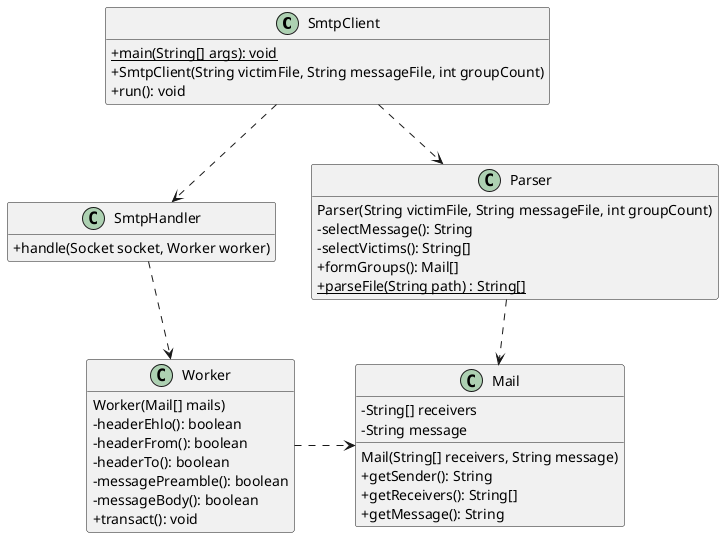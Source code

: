 @startuml
'https://plantuml.com/class-diagram
skinparam classAttributeIconSize 0
skinparam groupInheritance 3
hide empty methods
hide empty members

class SmtpClient {
    {static} + main(String[] args): void
    + SmtpClient(String victimFile, String messageFile, int groupCount)
    + run(): void
}

class SmtpHandler {
    + handle(Socket socket, Worker worker)
}

class Worker {
    Worker(Mail[] mails)
    - headerEhlo(): boolean
    - headerFrom(): boolean
    - headerTo(): boolean
    - messagePreamble(): boolean
    - messageBody(): boolean
    + transact(): void
}

class Parser {
    Parser(String victimFile, String messageFile, int groupCount)
    - selectMessage(): String
    - selectVictims(): String[]
    + formGroups(): Mail[]
    {static} + parseFile(String path) : String[]
}

class Mail {
    - String[] receivers
    - String message

    Mail(String[] receivers, String message)
    + getSender(): String
    + getReceivers(): String[]
    + getMessage(): String
}


SmtpClient ..> SmtpHandler
SmtpClient ..> Parser
SmtpHandler .down.> Worker
Parser ..> Mail
Worker .r.> Mail

@enduml